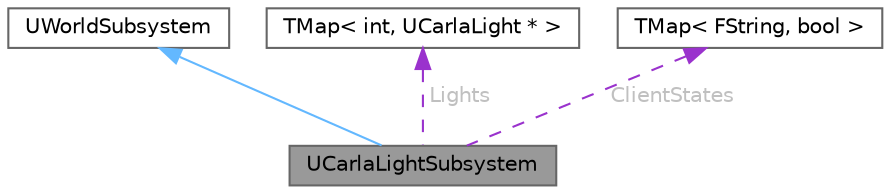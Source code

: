 digraph "UCarlaLightSubsystem"
{
 // INTERACTIVE_SVG=YES
 // LATEX_PDF_SIZE
  bgcolor="transparent";
  edge [fontname=Helvetica,fontsize=10,labelfontname=Helvetica,labelfontsize=10];
  node [fontname=Helvetica,fontsize=10,shape=box,height=0.2,width=0.4];
  Node1 [id="Node000001",label="UCarlaLightSubsystem",height=0.2,width=0.4,color="gray40", fillcolor="grey60", style="filled", fontcolor="black",tooltip=" "];
  Node2 -> Node1 [id="edge1_Node000001_Node000002",dir="back",color="steelblue1",style="solid",tooltip=" "];
  Node2 [id="Node000002",label="UWorldSubsystem",height=0.2,width=0.4,color="gray40", fillcolor="white", style="filled",URL="$d8/d51/classUWorldSubsystem.html",tooltip=" "];
  Node3 -> Node1 [id="edge2_Node000001_Node000003",dir="back",color="darkorchid3",style="dashed",tooltip=" ",label=" Lights",fontcolor="grey" ];
  Node3 [id="Node000003",label="TMap\< int, UCarlaLight * \>",height=0.2,width=0.4,color="gray40", fillcolor="white", style="filled",tooltip=" "];
  Node4 -> Node1 [id="edge3_Node000001_Node000004",dir="back",color="darkorchid3",style="dashed",tooltip=" ",label=" ClientStates",fontcolor="grey" ];
  Node4 [id="Node000004",label="TMap\< FString, bool \>",height=0.2,width=0.4,color="gray40", fillcolor="white", style="filled",tooltip=" "];
}
